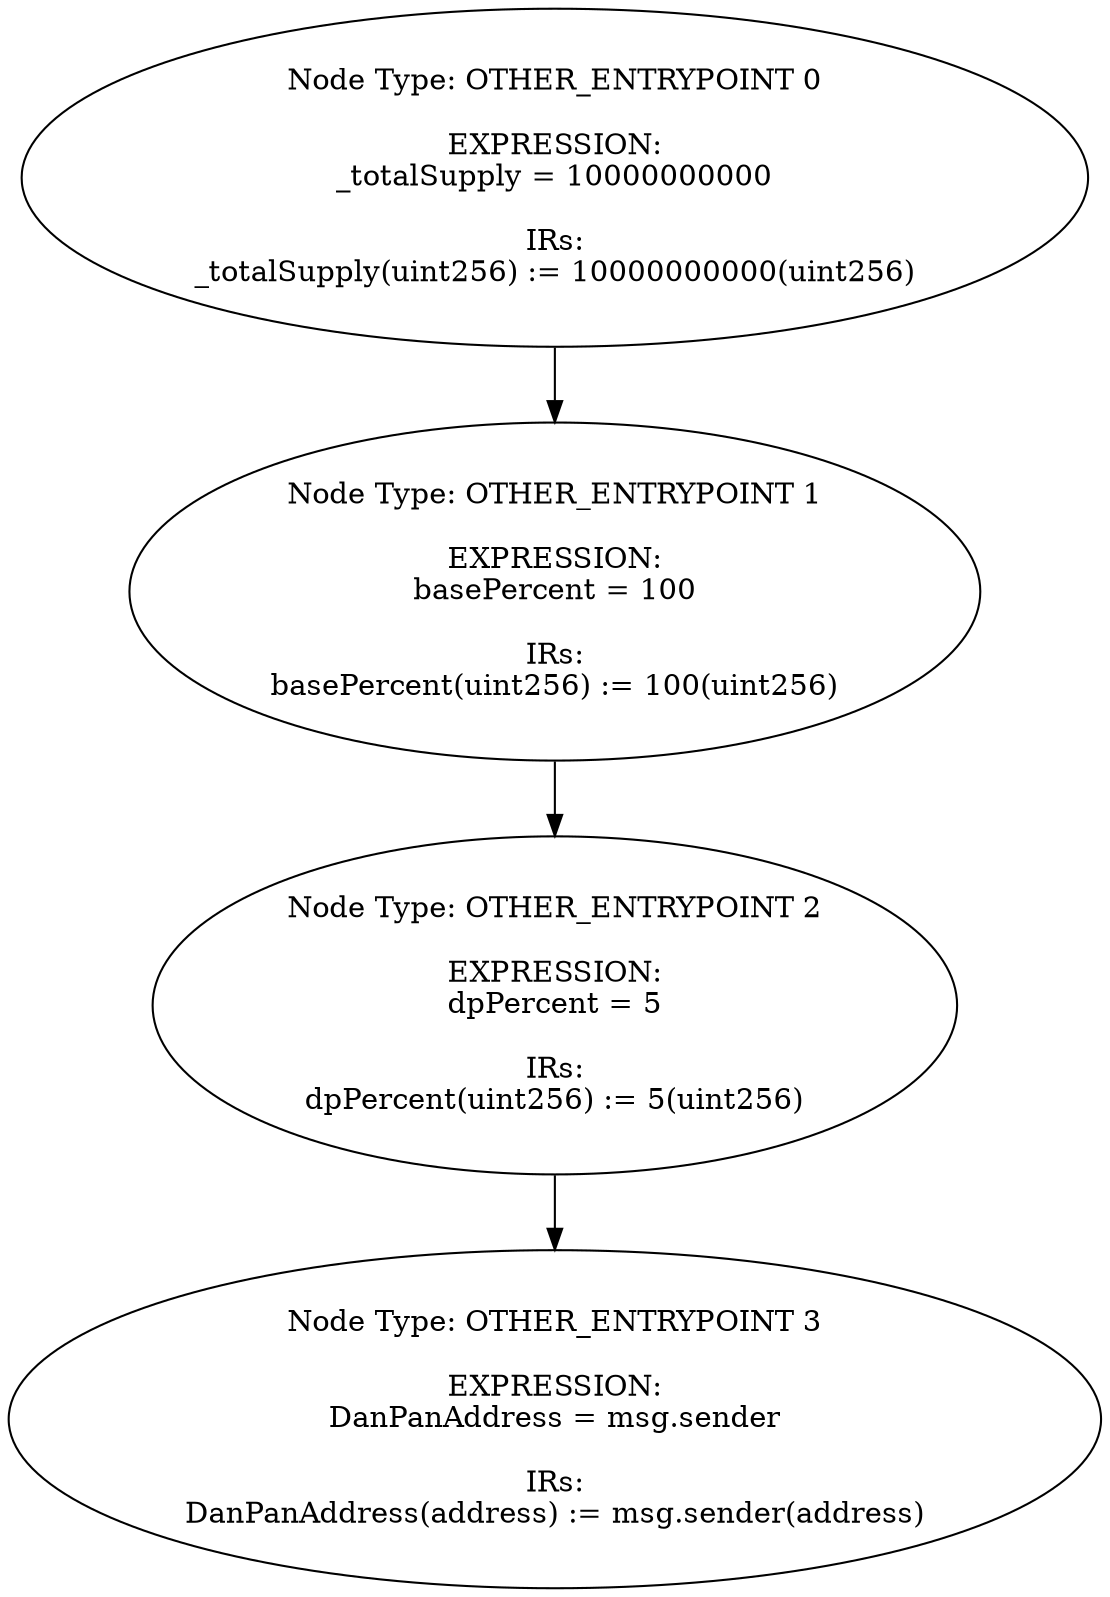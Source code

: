 digraph{
0[label="Node Type: OTHER_ENTRYPOINT 0

EXPRESSION:
_totalSupply = 10000000000

IRs:
_totalSupply(uint256) := 10000000000(uint256)"];
0->1;
1[label="Node Type: OTHER_ENTRYPOINT 1

EXPRESSION:
basePercent = 100

IRs:
basePercent(uint256) := 100(uint256)"];
1->2;
2[label="Node Type: OTHER_ENTRYPOINT 2

EXPRESSION:
dpPercent = 5

IRs:
dpPercent(uint256) := 5(uint256)"];
2->3;
3[label="Node Type: OTHER_ENTRYPOINT 3

EXPRESSION:
DanPanAddress = msg.sender

IRs:
DanPanAddress(address) := msg.sender(address)"];
}

